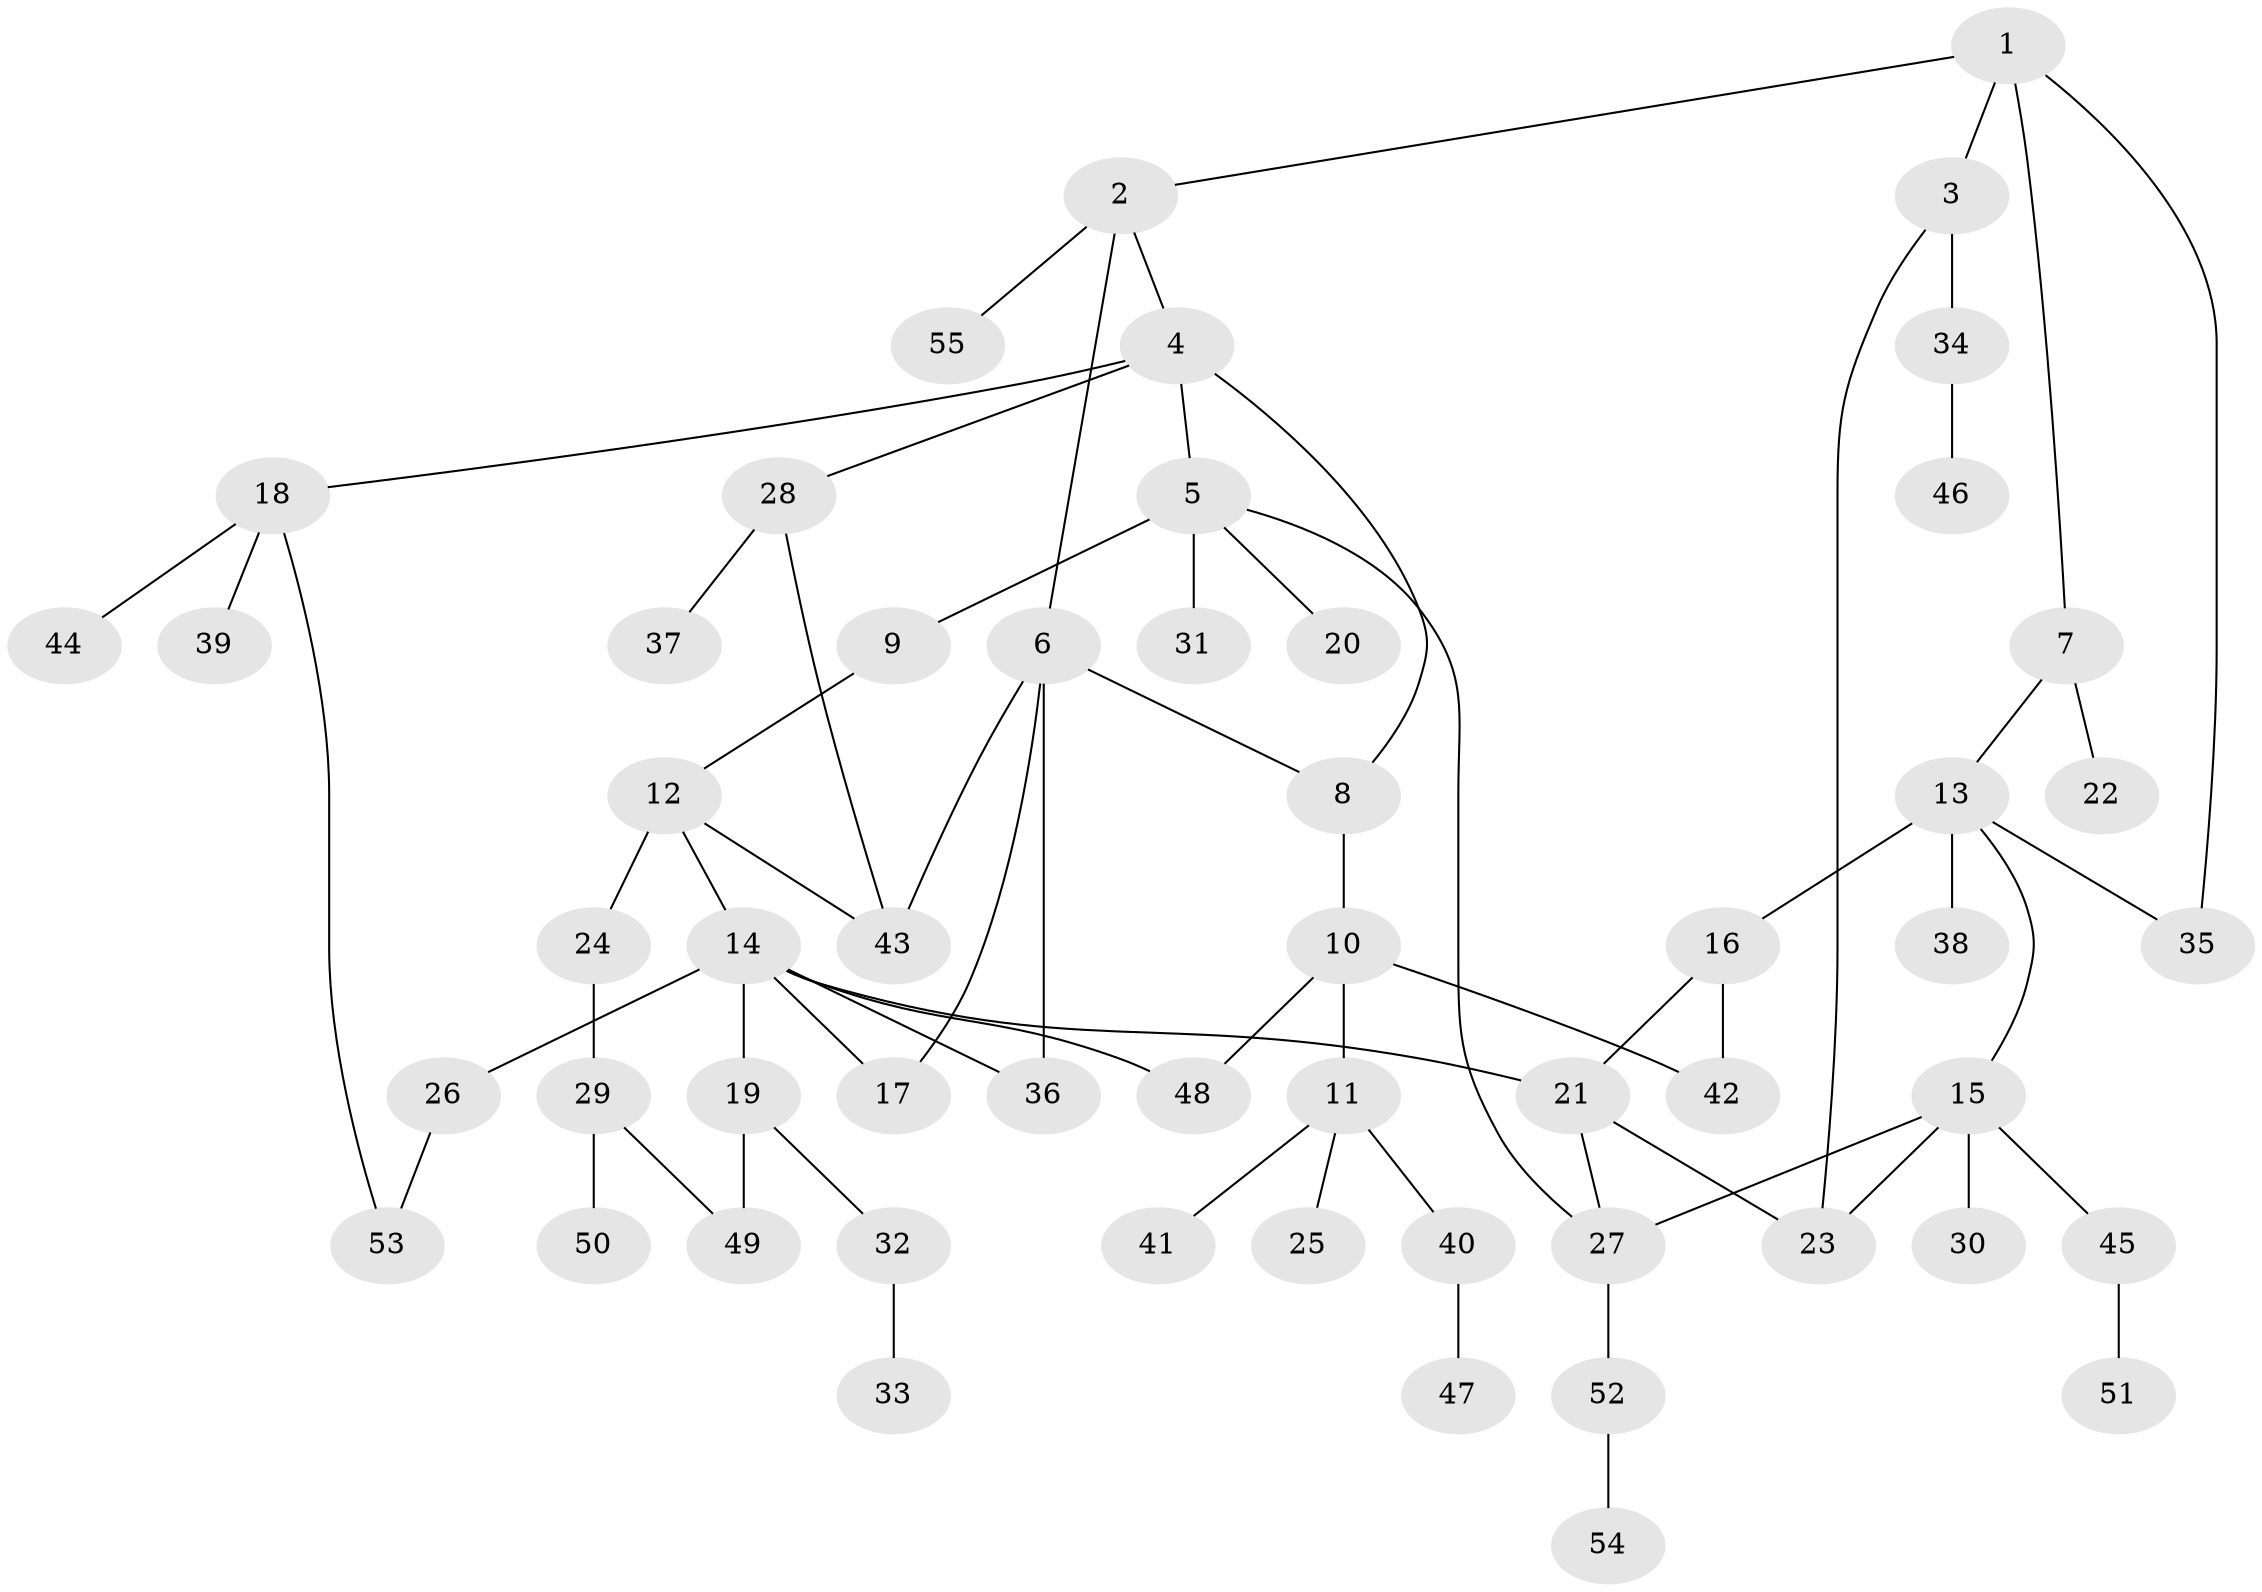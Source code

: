 // coarse degree distribution, {4: 0.25, 3: 0.14285714285714285, 5: 0.10714285714285714, 2: 0.17857142857142858, 7: 0.03571428571428571, 1: 0.2857142857142857}
// Generated by graph-tools (version 1.1) at 2025/48/03/04/25 22:48:52]
// undirected, 55 vertices, 69 edges
graph export_dot {
  node [color=gray90,style=filled];
  1;
  2;
  3;
  4;
  5;
  6;
  7;
  8;
  9;
  10;
  11;
  12;
  13;
  14;
  15;
  16;
  17;
  18;
  19;
  20;
  21;
  22;
  23;
  24;
  25;
  26;
  27;
  28;
  29;
  30;
  31;
  32;
  33;
  34;
  35;
  36;
  37;
  38;
  39;
  40;
  41;
  42;
  43;
  44;
  45;
  46;
  47;
  48;
  49;
  50;
  51;
  52;
  53;
  54;
  55;
  1 -- 2;
  1 -- 3;
  1 -- 7;
  1 -- 35;
  2 -- 4;
  2 -- 6;
  2 -- 55;
  3 -- 34;
  3 -- 23;
  4 -- 5;
  4 -- 18;
  4 -- 28;
  4 -- 8;
  5 -- 9;
  5 -- 20;
  5 -- 31;
  5 -- 27;
  6 -- 8;
  6 -- 36;
  6 -- 17;
  6 -- 43;
  7 -- 13;
  7 -- 22;
  8 -- 10;
  9 -- 12;
  10 -- 11;
  10 -- 48;
  10 -- 42;
  11 -- 25;
  11 -- 40;
  11 -- 41;
  12 -- 14;
  12 -- 24;
  12 -- 43;
  13 -- 15;
  13 -- 16;
  13 -- 38;
  13 -- 35;
  14 -- 17;
  14 -- 19;
  14 -- 26;
  14 -- 48;
  14 -- 21;
  14 -- 36;
  15 -- 30;
  15 -- 45;
  15 -- 27;
  15 -- 23;
  16 -- 21;
  16 -- 42;
  18 -- 39;
  18 -- 44;
  18 -- 53;
  19 -- 32;
  19 -- 49;
  21 -- 23;
  21 -- 27;
  24 -- 29;
  26 -- 53;
  27 -- 52;
  28 -- 37;
  28 -- 43;
  29 -- 49;
  29 -- 50;
  32 -- 33;
  34 -- 46;
  40 -- 47;
  45 -- 51;
  52 -- 54;
}
